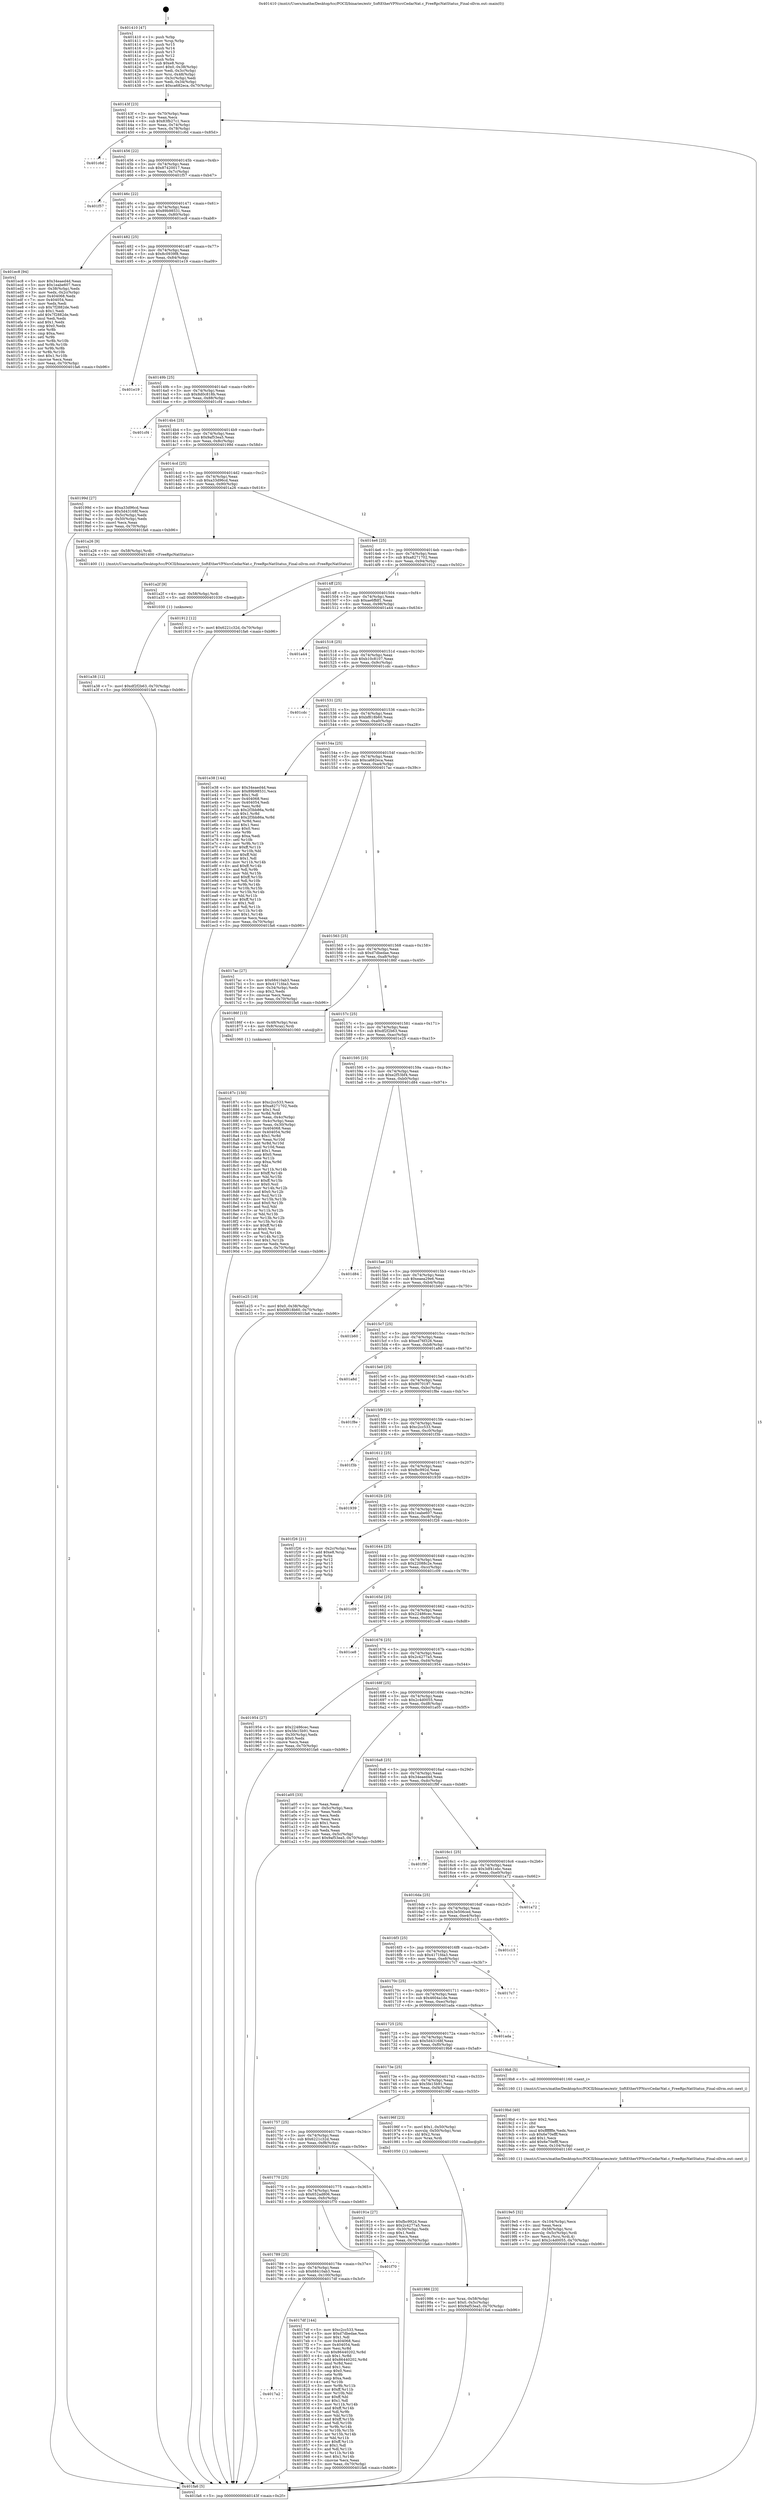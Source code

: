 digraph "0x401410" {
  label = "0x401410 (/mnt/c/Users/mathe/Desktop/tcc/POCII/binaries/extr_SoftEtherVPNsrcCedarNat.c_FreeRpcNatStatus_Final-ollvm.out::main(0))"
  labelloc = "t"
  node[shape=record]

  Entry [label="",width=0.3,height=0.3,shape=circle,fillcolor=black,style=filled]
  "0x40143f" [label="{
     0x40143f [23]\l
     | [instrs]\l
     &nbsp;&nbsp;0x40143f \<+3\>: mov -0x70(%rbp),%eax\l
     &nbsp;&nbsp;0x401442 \<+2\>: mov %eax,%ecx\l
     &nbsp;&nbsp;0x401444 \<+6\>: sub $0x83fb27c1,%ecx\l
     &nbsp;&nbsp;0x40144a \<+3\>: mov %eax,-0x74(%rbp)\l
     &nbsp;&nbsp;0x40144d \<+3\>: mov %ecx,-0x78(%rbp)\l
     &nbsp;&nbsp;0x401450 \<+6\>: je 0000000000401c6d \<main+0x85d\>\l
  }"]
  "0x401c6d" [label="{
     0x401c6d\l
  }", style=dashed]
  "0x401456" [label="{
     0x401456 [22]\l
     | [instrs]\l
     &nbsp;&nbsp;0x401456 \<+5\>: jmp 000000000040145b \<main+0x4b\>\l
     &nbsp;&nbsp;0x40145b \<+3\>: mov -0x74(%rbp),%eax\l
     &nbsp;&nbsp;0x40145e \<+5\>: sub $0x87420017,%eax\l
     &nbsp;&nbsp;0x401463 \<+3\>: mov %eax,-0x7c(%rbp)\l
     &nbsp;&nbsp;0x401466 \<+6\>: je 0000000000401f57 \<main+0xb47\>\l
  }"]
  Exit [label="",width=0.3,height=0.3,shape=circle,fillcolor=black,style=filled,peripheries=2]
  "0x401f57" [label="{
     0x401f57\l
  }", style=dashed]
  "0x40146c" [label="{
     0x40146c [22]\l
     | [instrs]\l
     &nbsp;&nbsp;0x40146c \<+5\>: jmp 0000000000401471 \<main+0x61\>\l
     &nbsp;&nbsp;0x401471 \<+3\>: mov -0x74(%rbp),%eax\l
     &nbsp;&nbsp;0x401474 \<+5\>: sub $0x89b98531,%eax\l
     &nbsp;&nbsp;0x401479 \<+3\>: mov %eax,-0x80(%rbp)\l
     &nbsp;&nbsp;0x40147c \<+6\>: je 0000000000401ec8 \<main+0xab8\>\l
  }"]
  "0x401a38" [label="{
     0x401a38 [12]\l
     | [instrs]\l
     &nbsp;&nbsp;0x401a38 \<+7\>: movl $0xdf2f2b63,-0x70(%rbp)\l
     &nbsp;&nbsp;0x401a3f \<+5\>: jmp 0000000000401fa6 \<main+0xb96\>\l
  }"]
  "0x401ec8" [label="{
     0x401ec8 [94]\l
     | [instrs]\l
     &nbsp;&nbsp;0x401ec8 \<+5\>: mov $0x34eaed4d,%eax\l
     &nbsp;&nbsp;0x401ecd \<+5\>: mov $0x1eabe607,%ecx\l
     &nbsp;&nbsp;0x401ed2 \<+3\>: mov -0x38(%rbp),%edx\l
     &nbsp;&nbsp;0x401ed5 \<+3\>: mov %edx,-0x2c(%rbp)\l
     &nbsp;&nbsp;0x401ed8 \<+7\>: mov 0x404068,%edx\l
     &nbsp;&nbsp;0x401edf \<+7\>: mov 0x404054,%esi\l
     &nbsp;&nbsp;0x401ee6 \<+2\>: mov %edx,%edi\l
     &nbsp;&nbsp;0x401ee8 \<+6\>: sub $0x7f2882de,%edi\l
     &nbsp;&nbsp;0x401eee \<+3\>: sub $0x1,%edi\l
     &nbsp;&nbsp;0x401ef1 \<+6\>: add $0x7f2882de,%edi\l
     &nbsp;&nbsp;0x401ef7 \<+3\>: imul %edi,%edx\l
     &nbsp;&nbsp;0x401efa \<+3\>: and $0x1,%edx\l
     &nbsp;&nbsp;0x401efd \<+3\>: cmp $0x0,%edx\l
     &nbsp;&nbsp;0x401f00 \<+4\>: sete %r8b\l
     &nbsp;&nbsp;0x401f04 \<+3\>: cmp $0xa,%esi\l
     &nbsp;&nbsp;0x401f07 \<+4\>: setl %r9b\l
     &nbsp;&nbsp;0x401f0b \<+3\>: mov %r8b,%r10b\l
     &nbsp;&nbsp;0x401f0e \<+3\>: and %r9b,%r10b\l
     &nbsp;&nbsp;0x401f11 \<+3\>: xor %r9b,%r8b\l
     &nbsp;&nbsp;0x401f14 \<+3\>: or %r8b,%r10b\l
     &nbsp;&nbsp;0x401f17 \<+4\>: test $0x1,%r10b\l
     &nbsp;&nbsp;0x401f1b \<+3\>: cmovne %ecx,%eax\l
     &nbsp;&nbsp;0x401f1e \<+3\>: mov %eax,-0x70(%rbp)\l
     &nbsp;&nbsp;0x401f21 \<+5\>: jmp 0000000000401fa6 \<main+0xb96\>\l
  }"]
  "0x401482" [label="{
     0x401482 [25]\l
     | [instrs]\l
     &nbsp;&nbsp;0x401482 \<+5\>: jmp 0000000000401487 \<main+0x77\>\l
     &nbsp;&nbsp;0x401487 \<+3\>: mov -0x74(%rbp),%eax\l
     &nbsp;&nbsp;0x40148a \<+5\>: sub $0x8c0939f8,%eax\l
     &nbsp;&nbsp;0x40148f \<+6\>: mov %eax,-0x84(%rbp)\l
     &nbsp;&nbsp;0x401495 \<+6\>: je 0000000000401e19 \<main+0xa09\>\l
  }"]
  "0x401a2f" [label="{
     0x401a2f [9]\l
     | [instrs]\l
     &nbsp;&nbsp;0x401a2f \<+4\>: mov -0x58(%rbp),%rdi\l
     &nbsp;&nbsp;0x401a33 \<+5\>: call 0000000000401030 \<free@plt\>\l
     | [calls]\l
     &nbsp;&nbsp;0x401030 \{1\} (unknown)\l
  }"]
  "0x401e19" [label="{
     0x401e19\l
  }", style=dashed]
  "0x40149b" [label="{
     0x40149b [25]\l
     | [instrs]\l
     &nbsp;&nbsp;0x40149b \<+5\>: jmp 00000000004014a0 \<main+0x90\>\l
     &nbsp;&nbsp;0x4014a0 \<+3\>: mov -0x74(%rbp),%eax\l
     &nbsp;&nbsp;0x4014a3 \<+5\>: sub $0x8d0c818b,%eax\l
     &nbsp;&nbsp;0x4014a8 \<+6\>: mov %eax,-0x88(%rbp)\l
     &nbsp;&nbsp;0x4014ae \<+6\>: je 0000000000401cf4 \<main+0x8e4\>\l
  }"]
  "0x4019e5" [label="{
     0x4019e5 [32]\l
     | [instrs]\l
     &nbsp;&nbsp;0x4019e5 \<+6\>: mov -0x104(%rbp),%ecx\l
     &nbsp;&nbsp;0x4019eb \<+3\>: imul %eax,%ecx\l
     &nbsp;&nbsp;0x4019ee \<+4\>: mov -0x58(%rbp),%rsi\l
     &nbsp;&nbsp;0x4019f2 \<+4\>: movslq -0x5c(%rbp),%rdi\l
     &nbsp;&nbsp;0x4019f6 \<+3\>: mov %ecx,(%rsi,%rdi,4)\l
     &nbsp;&nbsp;0x4019f9 \<+7\>: movl $0x2c4d0055,-0x70(%rbp)\l
     &nbsp;&nbsp;0x401a00 \<+5\>: jmp 0000000000401fa6 \<main+0xb96\>\l
  }"]
  "0x401cf4" [label="{
     0x401cf4\l
  }", style=dashed]
  "0x4014b4" [label="{
     0x4014b4 [25]\l
     | [instrs]\l
     &nbsp;&nbsp;0x4014b4 \<+5\>: jmp 00000000004014b9 \<main+0xa9\>\l
     &nbsp;&nbsp;0x4014b9 \<+3\>: mov -0x74(%rbp),%eax\l
     &nbsp;&nbsp;0x4014bc \<+5\>: sub $0x9af53ea5,%eax\l
     &nbsp;&nbsp;0x4014c1 \<+6\>: mov %eax,-0x8c(%rbp)\l
     &nbsp;&nbsp;0x4014c7 \<+6\>: je 000000000040199d \<main+0x58d\>\l
  }"]
  "0x4019bd" [label="{
     0x4019bd [40]\l
     | [instrs]\l
     &nbsp;&nbsp;0x4019bd \<+5\>: mov $0x2,%ecx\l
     &nbsp;&nbsp;0x4019c2 \<+1\>: cltd\l
     &nbsp;&nbsp;0x4019c3 \<+2\>: idiv %ecx\l
     &nbsp;&nbsp;0x4019c5 \<+6\>: imul $0xfffffffe,%edx,%ecx\l
     &nbsp;&nbsp;0x4019cb \<+6\>: sub $0x6e70efff,%ecx\l
     &nbsp;&nbsp;0x4019d1 \<+3\>: add $0x1,%ecx\l
     &nbsp;&nbsp;0x4019d4 \<+6\>: add $0x6e70efff,%ecx\l
     &nbsp;&nbsp;0x4019da \<+6\>: mov %ecx,-0x104(%rbp)\l
     &nbsp;&nbsp;0x4019e0 \<+5\>: call 0000000000401160 \<next_i\>\l
     | [calls]\l
     &nbsp;&nbsp;0x401160 \{1\} (/mnt/c/Users/mathe/Desktop/tcc/POCII/binaries/extr_SoftEtherVPNsrcCedarNat.c_FreeRpcNatStatus_Final-ollvm.out::next_i)\l
  }"]
  "0x40199d" [label="{
     0x40199d [27]\l
     | [instrs]\l
     &nbsp;&nbsp;0x40199d \<+5\>: mov $0xa33d96cd,%eax\l
     &nbsp;&nbsp;0x4019a2 \<+5\>: mov $0x5d43168f,%ecx\l
     &nbsp;&nbsp;0x4019a7 \<+3\>: mov -0x5c(%rbp),%edx\l
     &nbsp;&nbsp;0x4019aa \<+3\>: cmp -0x50(%rbp),%edx\l
     &nbsp;&nbsp;0x4019ad \<+3\>: cmovl %ecx,%eax\l
     &nbsp;&nbsp;0x4019b0 \<+3\>: mov %eax,-0x70(%rbp)\l
     &nbsp;&nbsp;0x4019b3 \<+5\>: jmp 0000000000401fa6 \<main+0xb96\>\l
  }"]
  "0x4014cd" [label="{
     0x4014cd [25]\l
     | [instrs]\l
     &nbsp;&nbsp;0x4014cd \<+5\>: jmp 00000000004014d2 \<main+0xc2\>\l
     &nbsp;&nbsp;0x4014d2 \<+3\>: mov -0x74(%rbp),%eax\l
     &nbsp;&nbsp;0x4014d5 \<+5\>: sub $0xa33d96cd,%eax\l
     &nbsp;&nbsp;0x4014da \<+6\>: mov %eax,-0x90(%rbp)\l
     &nbsp;&nbsp;0x4014e0 \<+6\>: je 0000000000401a26 \<main+0x616\>\l
  }"]
  "0x401986" [label="{
     0x401986 [23]\l
     | [instrs]\l
     &nbsp;&nbsp;0x401986 \<+4\>: mov %rax,-0x58(%rbp)\l
     &nbsp;&nbsp;0x40198a \<+7\>: movl $0x0,-0x5c(%rbp)\l
     &nbsp;&nbsp;0x401991 \<+7\>: movl $0x9af53ea5,-0x70(%rbp)\l
     &nbsp;&nbsp;0x401998 \<+5\>: jmp 0000000000401fa6 \<main+0xb96\>\l
  }"]
  "0x401a26" [label="{
     0x401a26 [9]\l
     | [instrs]\l
     &nbsp;&nbsp;0x401a26 \<+4\>: mov -0x58(%rbp),%rdi\l
     &nbsp;&nbsp;0x401a2a \<+5\>: call 0000000000401400 \<FreeRpcNatStatus\>\l
     | [calls]\l
     &nbsp;&nbsp;0x401400 \{1\} (/mnt/c/Users/mathe/Desktop/tcc/POCII/binaries/extr_SoftEtherVPNsrcCedarNat.c_FreeRpcNatStatus_Final-ollvm.out::FreeRpcNatStatus)\l
  }"]
  "0x4014e6" [label="{
     0x4014e6 [25]\l
     | [instrs]\l
     &nbsp;&nbsp;0x4014e6 \<+5\>: jmp 00000000004014eb \<main+0xdb\>\l
     &nbsp;&nbsp;0x4014eb \<+3\>: mov -0x74(%rbp),%eax\l
     &nbsp;&nbsp;0x4014ee \<+5\>: sub $0xa8271702,%eax\l
     &nbsp;&nbsp;0x4014f3 \<+6\>: mov %eax,-0x94(%rbp)\l
     &nbsp;&nbsp;0x4014f9 \<+6\>: je 0000000000401912 \<main+0x502\>\l
  }"]
  "0x40187c" [label="{
     0x40187c [150]\l
     | [instrs]\l
     &nbsp;&nbsp;0x40187c \<+5\>: mov $0xc2cc533,%ecx\l
     &nbsp;&nbsp;0x401881 \<+5\>: mov $0xa8271702,%edx\l
     &nbsp;&nbsp;0x401886 \<+3\>: mov $0x1,%sil\l
     &nbsp;&nbsp;0x401889 \<+3\>: xor %r8d,%r8d\l
     &nbsp;&nbsp;0x40188c \<+3\>: mov %eax,-0x4c(%rbp)\l
     &nbsp;&nbsp;0x40188f \<+3\>: mov -0x4c(%rbp),%eax\l
     &nbsp;&nbsp;0x401892 \<+3\>: mov %eax,-0x30(%rbp)\l
     &nbsp;&nbsp;0x401895 \<+7\>: mov 0x404068,%eax\l
     &nbsp;&nbsp;0x40189c \<+8\>: mov 0x404054,%r9d\l
     &nbsp;&nbsp;0x4018a4 \<+4\>: sub $0x1,%r8d\l
     &nbsp;&nbsp;0x4018a8 \<+3\>: mov %eax,%r10d\l
     &nbsp;&nbsp;0x4018ab \<+3\>: add %r8d,%r10d\l
     &nbsp;&nbsp;0x4018ae \<+4\>: imul %r10d,%eax\l
     &nbsp;&nbsp;0x4018b2 \<+3\>: and $0x1,%eax\l
     &nbsp;&nbsp;0x4018b5 \<+3\>: cmp $0x0,%eax\l
     &nbsp;&nbsp;0x4018b8 \<+4\>: sete %r11b\l
     &nbsp;&nbsp;0x4018bc \<+4\>: cmp $0xa,%r9d\l
     &nbsp;&nbsp;0x4018c0 \<+3\>: setl %bl\l
     &nbsp;&nbsp;0x4018c3 \<+3\>: mov %r11b,%r14b\l
     &nbsp;&nbsp;0x4018c6 \<+4\>: xor $0xff,%r14b\l
     &nbsp;&nbsp;0x4018ca \<+3\>: mov %bl,%r15b\l
     &nbsp;&nbsp;0x4018cd \<+4\>: xor $0xff,%r15b\l
     &nbsp;&nbsp;0x4018d1 \<+4\>: xor $0x0,%sil\l
     &nbsp;&nbsp;0x4018d5 \<+3\>: mov %r14b,%r12b\l
     &nbsp;&nbsp;0x4018d8 \<+4\>: and $0x0,%r12b\l
     &nbsp;&nbsp;0x4018dc \<+3\>: and %sil,%r11b\l
     &nbsp;&nbsp;0x4018df \<+3\>: mov %r15b,%r13b\l
     &nbsp;&nbsp;0x4018e2 \<+4\>: and $0x0,%r13b\l
     &nbsp;&nbsp;0x4018e6 \<+3\>: and %sil,%bl\l
     &nbsp;&nbsp;0x4018e9 \<+3\>: or %r11b,%r12b\l
     &nbsp;&nbsp;0x4018ec \<+3\>: or %bl,%r13b\l
     &nbsp;&nbsp;0x4018ef \<+3\>: xor %r13b,%r12b\l
     &nbsp;&nbsp;0x4018f2 \<+3\>: or %r15b,%r14b\l
     &nbsp;&nbsp;0x4018f5 \<+4\>: xor $0xff,%r14b\l
     &nbsp;&nbsp;0x4018f9 \<+4\>: or $0x0,%sil\l
     &nbsp;&nbsp;0x4018fd \<+3\>: and %sil,%r14b\l
     &nbsp;&nbsp;0x401900 \<+3\>: or %r14b,%r12b\l
     &nbsp;&nbsp;0x401903 \<+4\>: test $0x1,%r12b\l
     &nbsp;&nbsp;0x401907 \<+3\>: cmovne %edx,%ecx\l
     &nbsp;&nbsp;0x40190a \<+3\>: mov %ecx,-0x70(%rbp)\l
     &nbsp;&nbsp;0x40190d \<+5\>: jmp 0000000000401fa6 \<main+0xb96\>\l
  }"]
  "0x401912" [label="{
     0x401912 [12]\l
     | [instrs]\l
     &nbsp;&nbsp;0x401912 \<+7\>: movl $0x6221c32d,-0x70(%rbp)\l
     &nbsp;&nbsp;0x401919 \<+5\>: jmp 0000000000401fa6 \<main+0xb96\>\l
  }"]
  "0x4014ff" [label="{
     0x4014ff [25]\l
     | [instrs]\l
     &nbsp;&nbsp;0x4014ff \<+5\>: jmp 0000000000401504 \<main+0xf4\>\l
     &nbsp;&nbsp;0x401504 \<+3\>: mov -0x74(%rbp),%eax\l
     &nbsp;&nbsp;0x401507 \<+5\>: sub $0xae6ffdf1,%eax\l
     &nbsp;&nbsp;0x40150c \<+6\>: mov %eax,-0x98(%rbp)\l
     &nbsp;&nbsp;0x401512 \<+6\>: je 0000000000401a44 \<main+0x634\>\l
  }"]
  "0x4017a2" [label="{
     0x4017a2\l
  }", style=dashed]
  "0x401a44" [label="{
     0x401a44\l
  }", style=dashed]
  "0x401518" [label="{
     0x401518 [25]\l
     | [instrs]\l
     &nbsp;&nbsp;0x401518 \<+5\>: jmp 000000000040151d \<main+0x10d\>\l
     &nbsp;&nbsp;0x40151d \<+3\>: mov -0x74(%rbp),%eax\l
     &nbsp;&nbsp;0x401520 \<+5\>: sub $0xb10c8107,%eax\l
     &nbsp;&nbsp;0x401525 \<+6\>: mov %eax,-0x9c(%rbp)\l
     &nbsp;&nbsp;0x40152b \<+6\>: je 0000000000401cdc \<main+0x8cc\>\l
  }"]
  "0x4017df" [label="{
     0x4017df [144]\l
     | [instrs]\l
     &nbsp;&nbsp;0x4017df \<+5\>: mov $0xc2cc533,%eax\l
     &nbsp;&nbsp;0x4017e4 \<+5\>: mov $0xd7dbedae,%ecx\l
     &nbsp;&nbsp;0x4017e9 \<+2\>: mov $0x1,%dl\l
     &nbsp;&nbsp;0x4017eb \<+7\>: mov 0x404068,%esi\l
     &nbsp;&nbsp;0x4017f2 \<+7\>: mov 0x404054,%edi\l
     &nbsp;&nbsp;0x4017f9 \<+3\>: mov %esi,%r8d\l
     &nbsp;&nbsp;0x4017fc \<+7\>: sub $0x86440202,%r8d\l
     &nbsp;&nbsp;0x401803 \<+4\>: sub $0x1,%r8d\l
     &nbsp;&nbsp;0x401807 \<+7\>: add $0x86440202,%r8d\l
     &nbsp;&nbsp;0x40180e \<+4\>: imul %r8d,%esi\l
     &nbsp;&nbsp;0x401812 \<+3\>: and $0x1,%esi\l
     &nbsp;&nbsp;0x401815 \<+3\>: cmp $0x0,%esi\l
     &nbsp;&nbsp;0x401818 \<+4\>: sete %r9b\l
     &nbsp;&nbsp;0x40181c \<+3\>: cmp $0xa,%edi\l
     &nbsp;&nbsp;0x40181f \<+4\>: setl %r10b\l
     &nbsp;&nbsp;0x401823 \<+3\>: mov %r9b,%r11b\l
     &nbsp;&nbsp;0x401826 \<+4\>: xor $0xff,%r11b\l
     &nbsp;&nbsp;0x40182a \<+3\>: mov %r10b,%bl\l
     &nbsp;&nbsp;0x40182d \<+3\>: xor $0xff,%bl\l
     &nbsp;&nbsp;0x401830 \<+3\>: xor $0x1,%dl\l
     &nbsp;&nbsp;0x401833 \<+3\>: mov %r11b,%r14b\l
     &nbsp;&nbsp;0x401836 \<+4\>: and $0xff,%r14b\l
     &nbsp;&nbsp;0x40183a \<+3\>: and %dl,%r9b\l
     &nbsp;&nbsp;0x40183d \<+3\>: mov %bl,%r15b\l
     &nbsp;&nbsp;0x401840 \<+4\>: and $0xff,%r15b\l
     &nbsp;&nbsp;0x401844 \<+3\>: and %dl,%r10b\l
     &nbsp;&nbsp;0x401847 \<+3\>: or %r9b,%r14b\l
     &nbsp;&nbsp;0x40184a \<+3\>: or %r10b,%r15b\l
     &nbsp;&nbsp;0x40184d \<+3\>: xor %r15b,%r14b\l
     &nbsp;&nbsp;0x401850 \<+3\>: or %bl,%r11b\l
     &nbsp;&nbsp;0x401853 \<+4\>: xor $0xff,%r11b\l
     &nbsp;&nbsp;0x401857 \<+3\>: or $0x1,%dl\l
     &nbsp;&nbsp;0x40185a \<+3\>: and %dl,%r11b\l
     &nbsp;&nbsp;0x40185d \<+3\>: or %r11b,%r14b\l
     &nbsp;&nbsp;0x401860 \<+4\>: test $0x1,%r14b\l
     &nbsp;&nbsp;0x401864 \<+3\>: cmovne %ecx,%eax\l
     &nbsp;&nbsp;0x401867 \<+3\>: mov %eax,-0x70(%rbp)\l
     &nbsp;&nbsp;0x40186a \<+5\>: jmp 0000000000401fa6 \<main+0xb96\>\l
  }"]
  "0x401cdc" [label="{
     0x401cdc\l
  }", style=dashed]
  "0x401531" [label="{
     0x401531 [25]\l
     | [instrs]\l
     &nbsp;&nbsp;0x401531 \<+5\>: jmp 0000000000401536 \<main+0x126\>\l
     &nbsp;&nbsp;0x401536 \<+3\>: mov -0x74(%rbp),%eax\l
     &nbsp;&nbsp;0x401539 \<+5\>: sub $0xbf818b60,%eax\l
     &nbsp;&nbsp;0x40153e \<+6\>: mov %eax,-0xa0(%rbp)\l
     &nbsp;&nbsp;0x401544 \<+6\>: je 0000000000401e38 \<main+0xa28\>\l
  }"]
  "0x401789" [label="{
     0x401789 [25]\l
     | [instrs]\l
     &nbsp;&nbsp;0x401789 \<+5\>: jmp 000000000040178e \<main+0x37e\>\l
     &nbsp;&nbsp;0x40178e \<+3\>: mov -0x74(%rbp),%eax\l
     &nbsp;&nbsp;0x401791 \<+5\>: sub $0x68410ab3,%eax\l
     &nbsp;&nbsp;0x401796 \<+6\>: mov %eax,-0x100(%rbp)\l
     &nbsp;&nbsp;0x40179c \<+6\>: je 00000000004017df \<main+0x3cf\>\l
  }"]
  "0x401e38" [label="{
     0x401e38 [144]\l
     | [instrs]\l
     &nbsp;&nbsp;0x401e38 \<+5\>: mov $0x34eaed4d,%eax\l
     &nbsp;&nbsp;0x401e3d \<+5\>: mov $0x89b98531,%ecx\l
     &nbsp;&nbsp;0x401e42 \<+2\>: mov $0x1,%dl\l
     &nbsp;&nbsp;0x401e44 \<+7\>: mov 0x404068,%esi\l
     &nbsp;&nbsp;0x401e4b \<+7\>: mov 0x404054,%edi\l
     &nbsp;&nbsp;0x401e52 \<+3\>: mov %esi,%r8d\l
     &nbsp;&nbsp;0x401e55 \<+7\>: sub $0x2f3bb86a,%r8d\l
     &nbsp;&nbsp;0x401e5c \<+4\>: sub $0x1,%r8d\l
     &nbsp;&nbsp;0x401e60 \<+7\>: add $0x2f3bb86a,%r8d\l
     &nbsp;&nbsp;0x401e67 \<+4\>: imul %r8d,%esi\l
     &nbsp;&nbsp;0x401e6b \<+3\>: and $0x1,%esi\l
     &nbsp;&nbsp;0x401e6e \<+3\>: cmp $0x0,%esi\l
     &nbsp;&nbsp;0x401e71 \<+4\>: sete %r9b\l
     &nbsp;&nbsp;0x401e75 \<+3\>: cmp $0xa,%edi\l
     &nbsp;&nbsp;0x401e78 \<+4\>: setl %r10b\l
     &nbsp;&nbsp;0x401e7c \<+3\>: mov %r9b,%r11b\l
     &nbsp;&nbsp;0x401e7f \<+4\>: xor $0xff,%r11b\l
     &nbsp;&nbsp;0x401e83 \<+3\>: mov %r10b,%bl\l
     &nbsp;&nbsp;0x401e86 \<+3\>: xor $0xff,%bl\l
     &nbsp;&nbsp;0x401e89 \<+3\>: xor $0x1,%dl\l
     &nbsp;&nbsp;0x401e8c \<+3\>: mov %r11b,%r14b\l
     &nbsp;&nbsp;0x401e8f \<+4\>: and $0xff,%r14b\l
     &nbsp;&nbsp;0x401e93 \<+3\>: and %dl,%r9b\l
     &nbsp;&nbsp;0x401e96 \<+3\>: mov %bl,%r15b\l
     &nbsp;&nbsp;0x401e99 \<+4\>: and $0xff,%r15b\l
     &nbsp;&nbsp;0x401e9d \<+3\>: and %dl,%r10b\l
     &nbsp;&nbsp;0x401ea0 \<+3\>: or %r9b,%r14b\l
     &nbsp;&nbsp;0x401ea3 \<+3\>: or %r10b,%r15b\l
     &nbsp;&nbsp;0x401ea6 \<+3\>: xor %r15b,%r14b\l
     &nbsp;&nbsp;0x401ea9 \<+3\>: or %bl,%r11b\l
     &nbsp;&nbsp;0x401eac \<+4\>: xor $0xff,%r11b\l
     &nbsp;&nbsp;0x401eb0 \<+3\>: or $0x1,%dl\l
     &nbsp;&nbsp;0x401eb3 \<+3\>: and %dl,%r11b\l
     &nbsp;&nbsp;0x401eb6 \<+3\>: or %r11b,%r14b\l
     &nbsp;&nbsp;0x401eb9 \<+4\>: test $0x1,%r14b\l
     &nbsp;&nbsp;0x401ebd \<+3\>: cmovne %ecx,%eax\l
     &nbsp;&nbsp;0x401ec0 \<+3\>: mov %eax,-0x70(%rbp)\l
     &nbsp;&nbsp;0x401ec3 \<+5\>: jmp 0000000000401fa6 \<main+0xb96\>\l
  }"]
  "0x40154a" [label="{
     0x40154a [25]\l
     | [instrs]\l
     &nbsp;&nbsp;0x40154a \<+5\>: jmp 000000000040154f \<main+0x13f\>\l
     &nbsp;&nbsp;0x40154f \<+3\>: mov -0x74(%rbp),%eax\l
     &nbsp;&nbsp;0x401552 \<+5\>: sub $0xca682eca,%eax\l
     &nbsp;&nbsp;0x401557 \<+6\>: mov %eax,-0xa4(%rbp)\l
     &nbsp;&nbsp;0x40155d \<+6\>: je 00000000004017ac \<main+0x39c\>\l
  }"]
  "0x401f70" [label="{
     0x401f70\l
  }", style=dashed]
  "0x4017ac" [label="{
     0x4017ac [27]\l
     | [instrs]\l
     &nbsp;&nbsp;0x4017ac \<+5\>: mov $0x68410ab3,%eax\l
     &nbsp;&nbsp;0x4017b1 \<+5\>: mov $0x4171fda3,%ecx\l
     &nbsp;&nbsp;0x4017b6 \<+3\>: mov -0x34(%rbp),%edx\l
     &nbsp;&nbsp;0x4017b9 \<+3\>: cmp $0x2,%edx\l
     &nbsp;&nbsp;0x4017bc \<+3\>: cmovne %ecx,%eax\l
     &nbsp;&nbsp;0x4017bf \<+3\>: mov %eax,-0x70(%rbp)\l
     &nbsp;&nbsp;0x4017c2 \<+5\>: jmp 0000000000401fa6 \<main+0xb96\>\l
  }"]
  "0x401563" [label="{
     0x401563 [25]\l
     | [instrs]\l
     &nbsp;&nbsp;0x401563 \<+5\>: jmp 0000000000401568 \<main+0x158\>\l
     &nbsp;&nbsp;0x401568 \<+3\>: mov -0x74(%rbp),%eax\l
     &nbsp;&nbsp;0x40156b \<+5\>: sub $0xd7dbedae,%eax\l
     &nbsp;&nbsp;0x401570 \<+6\>: mov %eax,-0xa8(%rbp)\l
     &nbsp;&nbsp;0x401576 \<+6\>: je 000000000040186f \<main+0x45f\>\l
  }"]
  "0x401fa6" [label="{
     0x401fa6 [5]\l
     | [instrs]\l
     &nbsp;&nbsp;0x401fa6 \<+5\>: jmp 000000000040143f \<main+0x2f\>\l
  }"]
  "0x401410" [label="{
     0x401410 [47]\l
     | [instrs]\l
     &nbsp;&nbsp;0x401410 \<+1\>: push %rbp\l
     &nbsp;&nbsp;0x401411 \<+3\>: mov %rsp,%rbp\l
     &nbsp;&nbsp;0x401414 \<+2\>: push %r15\l
     &nbsp;&nbsp;0x401416 \<+2\>: push %r14\l
     &nbsp;&nbsp;0x401418 \<+2\>: push %r13\l
     &nbsp;&nbsp;0x40141a \<+2\>: push %r12\l
     &nbsp;&nbsp;0x40141c \<+1\>: push %rbx\l
     &nbsp;&nbsp;0x40141d \<+7\>: sub $0xe8,%rsp\l
     &nbsp;&nbsp;0x401424 \<+7\>: movl $0x0,-0x38(%rbp)\l
     &nbsp;&nbsp;0x40142b \<+3\>: mov %edi,-0x3c(%rbp)\l
     &nbsp;&nbsp;0x40142e \<+4\>: mov %rsi,-0x48(%rbp)\l
     &nbsp;&nbsp;0x401432 \<+3\>: mov -0x3c(%rbp),%edi\l
     &nbsp;&nbsp;0x401435 \<+3\>: mov %edi,-0x34(%rbp)\l
     &nbsp;&nbsp;0x401438 \<+7\>: movl $0xca682eca,-0x70(%rbp)\l
  }"]
  "0x401770" [label="{
     0x401770 [25]\l
     | [instrs]\l
     &nbsp;&nbsp;0x401770 \<+5\>: jmp 0000000000401775 \<main+0x365\>\l
     &nbsp;&nbsp;0x401775 \<+3\>: mov -0x74(%rbp),%eax\l
     &nbsp;&nbsp;0x401778 \<+5\>: sub $0x652ad806,%eax\l
     &nbsp;&nbsp;0x40177d \<+6\>: mov %eax,-0xfc(%rbp)\l
     &nbsp;&nbsp;0x401783 \<+6\>: je 0000000000401f70 \<main+0xb60\>\l
  }"]
  "0x40186f" [label="{
     0x40186f [13]\l
     | [instrs]\l
     &nbsp;&nbsp;0x40186f \<+4\>: mov -0x48(%rbp),%rax\l
     &nbsp;&nbsp;0x401873 \<+4\>: mov 0x8(%rax),%rdi\l
     &nbsp;&nbsp;0x401877 \<+5\>: call 0000000000401060 \<atoi@plt\>\l
     | [calls]\l
     &nbsp;&nbsp;0x401060 \{1\} (unknown)\l
  }"]
  "0x40157c" [label="{
     0x40157c [25]\l
     | [instrs]\l
     &nbsp;&nbsp;0x40157c \<+5\>: jmp 0000000000401581 \<main+0x171\>\l
     &nbsp;&nbsp;0x401581 \<+3\>: mov -0x74(%rbp),%eax\l
     &nbsp;&nbsp;0x401584 \<+5\>: sub $0xdf2f2b63,%eax\l
     &nbsp;&nbsp;0x401589 \<+6\>: mov %eax,-0xac(%rbp)\l
     &nbsp;&nbsp;0x40158f \<+6\>: je 0000000000401e25 \<main+0xa15\>\l
  }"]
  "0x40191e" [label="{
     0x40191e [27]\l
     | [instrs]\l
     &nbsp;&nbsp;0x40191e \<+5\>: mov $0xfbc992d,%eax\l
     &nbsp;&nbsp;0x401923 \<+5\>: mov $0x2c4277a5,%ecx\l
     &nbsp;&nbsp;0x401928 \<+3\>: mov -0x30(%rbp),%edx\l
     &nbsp;&nbsp;0x40192b \<+3\>: cmp $0x1,%edx\l
     &nbsp;&nbsp;0x40192e \<+3\>: cmovl %ecx,%eax\l
     &nbsp;&nbsp;0x401931 \<+3\>: mov %eax,-0x70(%rbp)\l
     &nbsp;&nbsp;0x401934 \<+5\>: jmp 0000000000401fa6 \<main+0xb96\>\l
  }"]
  "0x401e25" [label="{
     0x401e25 [19]\l
     | [instrs]\l
     &nbsp;&nbsp;0x401e25 \<+7\>: movl $0x0,-0x38(%rbp)\l
     &nbsp;&nbsp;0x401e2c \<+7\>: movl $0xbf818b60,-0x70(%rbp)\l
     &nbsp;&nbsp;0x401e33 \<+5\>: jmp 0000000000401fa6 \<main+0xb96\>\l
  }"]
  "0x401595" [label="{
     0x401595 [25]\l
     | [instrs]\l
     &nbsp;&nbsp;0x401595 \<+5\>: jmp 000000000040159a \<main+0x18a\>\l
     &nbsp;&nbsp;0x40159a \<+3\>: mov -0x74(%rbp),%eax\l
     &nbsp;&nbsp;0x40159d \<+5\>: sub $0xe2f53bf4,%eax\l
     &nbsp;&nbsp;0x4015a2 \<+6\>: mov %eax,-0xb0(%rbp)\l
     &nbsp;&nbsp;0x4015a8 \<+6\>: je 0000000000401d84 \<main+0x974\>\l
  }"]
  "0x401757" [label="{
     0x401757 [25]\l
     | [instrs]\l
     &nbsp;&nbsp;0x401757 \<+5\>: jmp 000000000040175c \<main+0x34c\>\l
     &nbsp;&nbsp;0x40175c \<+3\>: mov -0x74(%rbp),%eax\l
     &nbsp;&nbsp;0x40175f \<+5\>: sub $0x6221c32d,%eax\l
     &nbsp;&nbsp;0x401764 \<+6\>: mov %eax,-0xf8(%rbp)\l
     &nbsp;&nbsp;0x40176a \<+6\>: je 000000000040191e \<main+0x50e\>\l
  }"]
  "0x401d84" [label="{
     0x401d84\l
  }", style=dashed]
  "0x4015ae" [label="{
     0x4015ae [25]\l
     | [instrs]\l
     &nbsp;&nbsp;0x4015ae \<+5\>: jmp 00000000004015b3 \<main+0x1a3\>\l
     &nbsp;&nbsp;0x4015b3 \<+3\>: mov -0x74(%rbp),%eax\l
     &nbsp;&nbsp;0x4015b6 \<+5\>: sub $0xeaea29e6,%eax\l
     &nbsp;&nbsp;0x4015bb \<+6\>: mov %eax,-0xb4(%rbp)\l
     &nbsp;&nbsp;0x4015c1 \<+6\>: je 0000000000401b60 \<main+0x750\>\l
  }"]
  "0x40196f" [label="{
     0x40196f [23]\l
     | [instrs]\l
     &nbsp;&nbsp;0x40196f \<+7\>: movl $0x1,-0x50(%rbp)\l
     &nbsp;&nbsp;0x401976 \<+4\>: movslq -0x50(%rbp),%rax\l
     &nbsp;&nbsp;0x40197a \<+4\>: shl $0x2,%rax\l
     &nbsp;&nbsp;0x40197e \<+3\>: mov %rax,%rdi\l
     &nbsp;&nbsp;0x401981 \<+5\>: call 0000000000401050 \<malloc@plt\>\l
     | [calls]\l
     &nbsp;&nbsp;0x401050 \{1\} (unknown)\l
  }"]
  "0x401b60" [label="{
     0x401b60\l
  }", style=dashed]
  "0x4015c7" [label="{
     0x4015c7 [25]\l
     | [instrs]\l
     &nbsp;&nbsp;0x4015c7 \<+5\>: jmp 00000000004015cc \<main+0x1bc\>\l
     &nbsp;&nbsp;0x4015cc \<+3\>: mov -0x74(%rbp),%eax\l
     &nbsp;&nbsp;0x4015cf \<+5\>: sub $0xed76f326,%eax\l
     &nbsp;&nbsp;0x4015d4 \<+6\>: mov %eax,-0xb8(%rbp)\l
     &nbsp;&nbsp;0x4015da \<+6\>: je 0000000000401a8d \<main+0x67d\>\l
  }"]
  "0x40173e" [label="{
     0x40173e [25]\l
     | [instrs]\l
     &nbsp;&nbsp;0x40173e \<+5\>: jmp 0000000000401743 \<main+0x333\>\l
     &nbsp;&nbsp;0x401743 \<+3\>: mov -0x74(%rbp),%eax\l
     &nbsp;&nbsp;0x401746 \<+5\>: sub $0x5fe15b91,%eax\l
     &nbsp;&nbsp;0x40174b \<+6\>: mov %eax,-0xf4(%rbp)\l
     &nbsp;&nbsp;0x401751 \<+6\>: je 000000000040196f \<main+0x55f\>\l
  }"]
  "0x401a8d" [label="{
     0x401a8d\l
  }", style=dashed]
  "0x4015e0" [label="{
     0x4015e0 [25]\l
     | [instrs]\l
     &nbsp;&nbsp;0x4015e0 \<+5\>: jmp 00000000004015e5 \<main+0x1d5\>\l
     &nbsp;&nbsp;0x4015e5 \<+3\>: mov -0x74(%rbp),%eax\l
     &nbsp;&nbsp;0x4015e8 \<+5\>: sub $0x9070197,%eax\l
     &nbsp;&nbsp;0x4015ed \<+6\>: mov %eax,-0xbc(%rbp)\l
     &nbsp;&nbsp;0x4015f3 \<+6\>: je 0000000000401f8e \<main+0xb7e\>\l
  }"]
  "0x4019b8" [label="{
     0x4019b8 [5]\l
     | [instrs]\l
     &nbsp;&nbsp;0x4019b8 \<+5\>: call 0000000000401160 \<next_i\>\l
     | [calls]\l
     &nbsp;&nbsp;0x401160 \{1\} (/mnt/c/Users/mathe/Desktop/tcc/POCII/binaries/extr_SoftEtherVPNsrcCedarNat.c_FreeRpcNatStatus_Final-ollvm.out::next_i)\l
  }"]
  "0x401f8e" [label="{
     0x401f8e\l
  }", style=dashed]
  "0x4015f9" [label="{
     0x4015f9 [25]\l
     | [instrs]\l
     &nbsp;&nbsp;0x4015f9 \<+5\>: jmp 00000000004015fe \<main+0x1ee\>\l
     &nbsp;&nbsp;0x4015fe \<+3\>: mov -0x74(%rbp),%eax\l
     &nbsp;&nbsp;0x401601 \<+5\>: sub $0xc2cc533,%eax\l
     &nbsp;&nbsp;0x401606 \<+6\>: mov %eax,-0xc0(%rbp)\l
     &nbsp;&nbsp;0x40160c \<+6\>: je 0000000000401f3b \<main+0xb2b\>\l
  }"]
  "0x401725" [label="{
     0x401725 [25]\l
     | [instrs]\l
     &nbsp;&nbsp;0x401725 \<+5\>: jmp 000000000040172a \<main+0x31a\>\l
     &nbsp;&nbsp;0x40172a \<+3\>: mov -0x74(%rbp),%eax\l
     &nbsp;&nbsp;0x40172d \<+5\>: sub $0x5d43168f,%eax\l
     &nbsp;&nbsp;0x401732 \<+6\>: mov %eax,-0xf0(%rbp)\l
     &nbsp;&nbsp;0x401738 \<+6\>: je 00000000004019b8 \<main+0x5a8\>\l
  }"]
  "0x401f3b" [label="{
     0x401f3b\l
  }", style=dashed]
  "0x401612" [label="{
     0x401612 [25]\l
     | [instrs]\l
     &nbsp;&nbsp;0x401612 \<+5\>: jmp 0000000000401617 \<main+0x207\>\l
     &nbsp;&nbsp;0x401617 \<+3\>: mov -0x74(%rbp),%eax\l
     &nbsp;&nbsp;0x40161a \<+5\>: sub $0xfbc992d,%eax\l
     &nbsp;&nbsp;0x40161f \<+6\>: mov %eax,-0xc4(%rbp)\l
     &nbsp;&nbsp;0x401625 \<+6\>: je 0000000000401939 \<main+0x529\>\l
  }"]
  "0x401ada" [label="{
     0x401ada\l
  }", style=dashed]
  "0x401939" [label="{
     0x401939\l
  }", style=dashed]
  "0x40162b" [label="{
     0x40162b [25]\l
     | [instrs]\l
     &nbsp;&nbsp;0x40162b \<+5\>: jmp 0000000000401630 \<main+0x220\>\l
     &nbsp;&nbsp;0x401630 \<+3\>: mov -0x74(%rbp),%eax\l
     &nbsp;&nbsp;0x401633 \<+5\>: sub $0x1eabe607,%eax\l
     &nbsp;&nbsp;0x401638 \<+6\>: mov %eax,-0xc8(%rbp)\l
     &nbsp;&nbsp;0x40163e \<+6\>: je 0000000000401f26 \<main+0xb16\>\l
  }"]
  "0x40170c" [label="{
     0x40170c [25]\l
     | [instrs]\l
     &nbsp;&nbsp;0x40170c \<+5\>: jmp 0000000000401711 \<main+0x301\>\l
     &nbsp;&nbsp;0x401711 \<+3\>: mov -0x74(%rbp),%eax\l
     &nbsp;&nbsp;0x401714 \<+5\>: sub $0x4604a1de,%eax\l
     &nbsp;&nbsp;0x401719 \<+6\>: mov %eax,-0xec(%rbp)\l
     &nbsp;&nbsp;0x40171f \<+6\>: je 0000000000401ada \<main+0x6ca\>\l
  }"]
  "0x401f26" [label="{
     0x401f26 [21]\l
     | [instrs]\l
     &nbsp;&nbsp;0x401f26 \<+3\>: mov -0x2c(%rbp),%eax\l
     &nbsp;&nbsp;0x401f29 \<+7\>: add $0xe8,%rsp\l
     &nbsp;&nbsp;0x401f30 \<+1\>: pop %rbx\l
     &nbsp;&nbsp;0x401f31 \<+2\>: pop %r12\l
     &nbsp;&nbsp;0x401f33 \<+2\>: pop %r13\l
     &nbsp;&nbsp;0x401f35 \<+2\>: pop %r14\l
     &nbsp;&nbsp;0x401f37 \<+2\>: pop %r15\l
     &nbsp;&nbsp;0x401f39 \<+1\>: pop %rbp\l
     &nbsp;&nbsp;0x401f3a \<+1\>: ret\l
  }"]
  "0x401644" [label="{
     0x401644 [25]\l
     | [instrs]\l
     &nbsp;&nbsp;0x401644 \<+5\>: jmp 0000000000401649 \<main+0x239\>\l
     &nbsp;&nbsp;0x401649 \<+3\>: mov -0x74(%rbp),%eax\l
     &nbsp;&nbsp;0x40164c \<+5\>: sub $0x22088c2e,%eax\l
     &nbsp;&nbsp;0x401651 \<+6\>: mov %eax,-0xcc(%rbp)\l
     &nbsp;&nbsp;0x401657 \<+6\>: je 0000000000401c09 \<main+0x7f9\>\l
  }"]
  "0x4017c7" [label="{
     0x4017c7\l
  }", style=dashed]
  "0x401c09" [label="{
     0x401c09\l
  }", style=dashed]
  "0x40165d" [label="{
     0x40165d [25]\l
     | [instrs]\l
     &nbsp;&nbsp;0x40165d \<+5\>: jmp 0000000000401662 \<main+0x252\>\l
     &nbsp;&nbsp;0x401662 \<+3\>: mov -0x74(%rbp),%eax\l
     &nbsp;&nbsp;0x401665 \<+5\>: sub $0x22486cec,%eax\l
     &nbsp;&nbsp;0x40166a \<+6\>: mov %eax,-0xd0(%rbp)\l
     &nbsp;&nbsp;0x401670 \<+6\>: je 0000000000401ce8 \<main+0x8d8\>\l
  }"]
  "0x4016f3" [label="{
     0x4016f3 [25]\l
     | [instrs]\l
     &nbsp;&nbsp;0x4016f3 \<+5\>: jmp 00000000004016f8 \<main+0x2e8\>\l
     &nbsp;&nbsp;0x4016f8 \<+3\>: mov -0x74(%rbp),%eax\l
     &nbsp;&nbsp;0x4016fb \<+5\>: sub $0x4171fda3,%eax\l
     &nbsp;&nbsp;0x401700 \<+6\>: mov %eax,-0xe8(%rbp)\l
     &nbsp;&nbsp;0x401706 \<+6\>: je 00000000004017c7 \<main+0x3b7\>\l
  }"]
  "0x401ce8" [label="{
     0x401ce8\l
  }", style=dashed]
  "0x401676" [label="{
     0x401676 [25]\l
     | [instrs]\l
     &nbsp;&nbsp;0x401676 \<+5\>: jmp 000000000040167b \<main+0x26b\>\l
     &nbsp;&nbsp;0x40167b \<+3\>: mov -0x74(%rbp),%eax\l
     &nbsp;&nbsp;0x40167e \<+5\>: sub $0x2c4277a5,%eax\l
     &nbsp;&nbsp;0x401683 \<+6\>: mov %eax,-0xd4(%rbp)\l
     &nbsp;&nbsp;0x401689 \<+6\>: je 0000000000401954 \<main+0x544\>\l
  }"]
  "0x401c15" [label="{
     0x401c15\l
  }", style=dashed]
  "0x401954" [label="{
     0x401954 [27]\l
     | [instrs]\l
     &nbsp;&nbsp;0x401954 \<+5\>: mov $0x22486cec,%eax\l
     &nbsp;&nbsp;0x401959 \<+5\>: mov $0x5fe15b91,%ecx\l
     &nbsp;&nbsp;0x40195e \<+3\>: mov -0x30(%rbp),%edx\l
     &nbsp;&nbsp;0x401961 \<+3\>: cmp $0x0,%edx\l
     &nbsp;&nbsp;0x401964 \<+3\>: cmove %ecx,%eax\l
     &nbsp;&nbsp;0x401967 \<+3\>: mov %eax,-0x70(%rbp)\l
     &nbsp;&nbsp;0x40196a \<+5\>: jmp 0000000000401fa6 \<main+0xb96\>\l
  }"]
  "0x40168f" [label="{
     0x40168f [25]\l
     | [instrs]\l
     &nbsp;&nbsp;0x40168f \<+5\>: jmp 0000000000401694 \<main+0x284\>\l
     &nbsp;&nbsp;0x401694 \<+3\>: mov -0x74(%rbp),%eax\l
     &nbsp;&nbsp;0x401697 \<+5\>: sub $0x2c4d0055,%eax\l
     &nbsp;&nbsp;0x40169c \<+6\>: mov %eax,-0xd8(%rbp)\l
     &nbsp;&nbsp;0x4016a2 \<+6\>: je 0000000000401a05 \<main+0x5f5\>\l
  }"]
  "0x4016da" [label="{
     0x4016da [25]\l
     | [instrs]\l
     &nbsp;&nbsp;0x4016da \<+5\>: jmp 00000000004016df \<main+0x2cf\>\l
     &nbsp;&nbsp;0x4016df \<+3\>: mov -0x74(%rbp),%eax\l
     &nbsp;&nbsp;0x4016e2 \<+5\>: sub $0x3e506ced,%eax\l
     &nbsp;&nbsp;0x4016e7 \<+6\>: mov %eax,-0xe4(%rbp)\l
     &nbsp;&nbsp;0x4016ed \<+6\>: je 0000000000401c15 \<main+0x805\>\l
  }"]
  "0x401a05" [label="{
     0x401a05 [33]\l
     | [instrs]\l
     &nbsp;&nbsp;0x401a05 \<+2\>: xor %eax,%eax\l
     &nbsp;&nbsp;0x401a07 \<+3\>: mov -0x5c(%rbp),%ecx\l
     &nbsp;&nbsp;0x401a0a \<+2\>: mov %eax,%edx\l
     &nbsp;&nbsp;0x401a0c \<+2\>: sub %ecx,%edx\l
     &nbsp;&nbsp;0x401a0e \<+2\>: mov %eax,%ecx\l
     &nbsp;&nbsp;0x401a10 \<+3\>: sub $0x1,%ecx\l
     &nbsp;&nbsp;0x401a13 \<+2\>: add %ecx,%edx\l
     &nbsp;&nbsp;0x401a15 \<+2\>: sub %edx,%eax\l
     &nbsp;&nbsp;0x401a17 \<+3\>: mov %eax,-0x5c(%rbp)\l
     &nbsp;&nbsp;0x401a1a \<+7\>: movl $0x9af53ea5,-0x70(%rbp)\l
     &nbsp;&nbsp;0x401a21 \<+5\>: jmp 0000000000401fa6 \<main+0xb96\>\l
  }"]
  "0x4016a8" [label="{
     0x4016a8 [25]\l
     | [instrs]\l
     &nbsp;&nbsp;0x4016a8 \<+5\>: jmp 00000000004016ad \<main+0x29d\>\l
     &nbsp;&nbsp;0x4016ad \<+3\>: mov -0x74(%rbp),%eax\l
     &nbsp;&nbsp;0x4016b0 \<+5\>: sub $0x34eaed4d,%eax\l
     &nbsp;&nbsp;0x4016b5 \<+6\>: mov %eax,-0xdc(%rbp)\l
     &nbsp;&nbsp;0x4016bb \<+6\>: je 0000000000401f9f \<main+0xb8f\>\l
  }"]
  "0x401a72" [label="{
     0x401a72\l
  }", style=dashed]
  "0x401f9f" [label="{
     0x401f9f\l
  }", style=dashed]
  "0x4016c1" [label="{
     0x4016c1 [25]\l
     | [instrs]\l
     &nbsp;&nbsp;0x4016c1 \<+5\>: jmp 00000000004016c6 \<main+0x2b6\>\l
     &nbsp;&nbsp;0x4016c6 \<+3\>: mov -0x74(%rbp),%eax\l
     &nbsp;&nbsp;0x4016c9 \<+5\>: sub $0x3df41ebc,%eax\l
     &nbsp;&nbsp;0x4016ce \<+6\>: mov %eax,-0xe0(%rbp)\l
     &nbsp;&nbsp;0x4016d4 \<+6\>: je 0000000000401a72 \<main+0x662\>\l
  }"]
  Entry -> "0x401410" [label=" 1"]
  "0x40143f" -> "0x401c6d" [label=" 0"]
  "0x40143f" -> "0x401456" [label=" 16"]
  "0x401f26" -> Exit [label=" 1"]
  "0x401456" -> "0x401f57" [label=" 0"]
  "0x401456" -> "0x40146c" [label=" 16"]
  "0x401ec8" -> "0x401fa6" [label=" 1"]
  "0x40146c" -> "0x401ec8" [label=" 1"]
  "0x40146c" -> "0x401482" [label=" 15"]
  "0x401e38" -> "0x401fa6" [label=" 1"]
  "0x401482" -> "0x401e19" [label=" 0"]
  "0x401482" -> "0x40149b" [label=" 15"]
  "0x401e25" -> "0x401fa6" [label=" 1"]
  "0x40149b" -> "0x401cf4" [label=" 0"]
  "0x40149b" -> "0x4014b4" [label=" 15"]
  "0x401a38" -> "0x401fa6" [label=" 1"]
  "0x4014b4" -> "0x40199d" [label=" 2"]
  "0x4014b4" -> "0x4014cd" [label=" 13"]
  "0x401a2f" -> "0x401a38" [label=" 1"]
  "0x4014cd" -> "0x401a26" [label=" 1"]
  "0x4014cd" -> "0x4014e6" [label=" 12"]
  "0x401a26" -> "0x401a2f" [label=" 1"]
  "0x4014e6" -> "0x401912" [label=" 1"]
  "0x4014e6" -> "0x4014ff" [label=" 11"]
  "0x401a05" -> "0x401fa6" [label=" 1"]
  "0x4014ff" -> "0x401a44" [label=" 0"]
  "0x4014ff" -> "0x401518" [label=" 11"]
  "0x4019e5" -> "0x401fa6" [label=" 1"]
  "0x401518" -> "0x401cdc" [label=" 0"]
  "0x401518" -> "0x401531" [label=" 11"]
  "0x4019bd" -> "0x4019e5" [label=" 1"]
  "0x401531" -> "0x401e38" [label=" 1"]
  "0x401531" -> "0x40154a" [label=" 10"]
  "0x40199d" -> "0x401fa6" [label=" 2"]
  "0x40154a" -> "0x4017ac" [label=" 1"]
  "0x40154a" -> "0x401563" [label=" 9"]
  "0x4017ac" -> "0x401fa6" [label=" 1"]
  "0x401410" -> "0x40143f" [label=" 1"]
  "0x401fa6" -> "0x40143f" [label=" 15"]
  "0x401986" -> "0x401fa6" [label=" 1"]
  "0x401563" -> "0x40186f" [label=" 1"]
  "0x401563" -> "0x40157c" [label=" 8"]
  "0x401954" -> "0x401fa6" [label=" 1"]
  "0x40157c" -> "0x401e25" [label=" 1"]
  "0x40157c" -> "0x401595" [label=" 7"]
  "0x40191e" -> "0x401fa6" [label=" 1"]
  "0x401595" -> "0x401d84" [label=" 0"]
  "0x401595" -> "0x4015ae" [label=" 7"]
  "0x40187c" -> "0x401fa6" [label=" 1"]
  "0x4015ae" -> "0x401b60" [label=" 0"]
  "0x4015ae" -> "0x4015c7" [label=" 7"]
  "0x40186f" -> "0x40187c" [label=" 1"]
  "0x4015c7" -> "0x401a8d" [label=" 0"]
  "0x4015c7" -> "0x4015e0" [label=" 7"]
  "0x401789" -> "0x4017a2" [label=" 0"]
  "0x4015e0" -> "0x401f8e" [label=" 0"]
  "0x4015e0" -> "0x4015f9" [label=" 7"]
  "0x401789" -> "0x4017df" [label=" 1"]
  "0x4015f9" -> "0x401f3b" [label=" 0"]
  "0x4015f9" -> "0x401612" [label=" 7"]
  "0x401770" -> "0x401789" [label=" 1"]
  "0x401612" -> "0x401939" [label=" 0"]
  "0x401612" -> "0x40162b" [label=" 7"]
  "0x401770" -> "0x401f70" [label=" 0"]
  "0x40162b" -> "0x401f26" [label=" 1"]
  "0x40162b" -> "0x401644" [label=" 6"]
  "0x401757" -> "0x401770" [label=" 1"]
  "0x401644" -> "0x401c09" [label=" 0"]
  "0x401644" -> "0x40165d" [label=" 6"]
  "0x401757" -> "0x40191e" [label=" 1"]
  "0x40165d" -> "0x401ce8" [label=" 0"]
  "0x40165d" -> "0x401676" [label=" 6"]
  "0x40173e" -> "0x401757" [label=" 2"]
  "0x401676" -> "0x401954" [label=" 1"]
  "0x401676" -> "0x40168f" [label=" 5"]
  "0x40173e" -> "0x40196f" [label=" 1"]
  "0x40168f" -> "0x401a05" [label=" 1"]
  "0x40168f" -> "0x4016a8" [label=" 4"]
  "0x401725" -> "0x40173e" [label=" 3"]
  "0x4016a8" -> "0x401f9f" [label=" 0"]
  "0x4016a8" -> "0x4016c1" [label=" 4"]
  "0x401725" -> "0x4019b8" [label=" 1"]
  "0x4016c1" -> "0x401a72" [label=" 0"]
  "0x4016c1" -> "0x4016da" [label=" 4"]
  "0x4017df" -> "0x401fa6" [label=" 1"]
  "0x4016da" -> "0x401c15" [label=" 0"]
  "0x4016da" -> "0x4016f3" [label=" 4"]
  "0x401912" -> "0x401fa6" [label=" 1"]
  "0x4016f3" -> "0x4017c7" [label=" 0"]
  "0x4016f3" -> "0x40170c" [label=" 4"]
  "0x40196f" -> "0x401986" [label=" 1"]
  "0x40170c" -> "0x401ada" [label=" 0"]
  "0x40170c" -> "0x401725" [label=" 4"]
  "0x4019b8" -> "0x4019bd" [label=" 1"]
}
